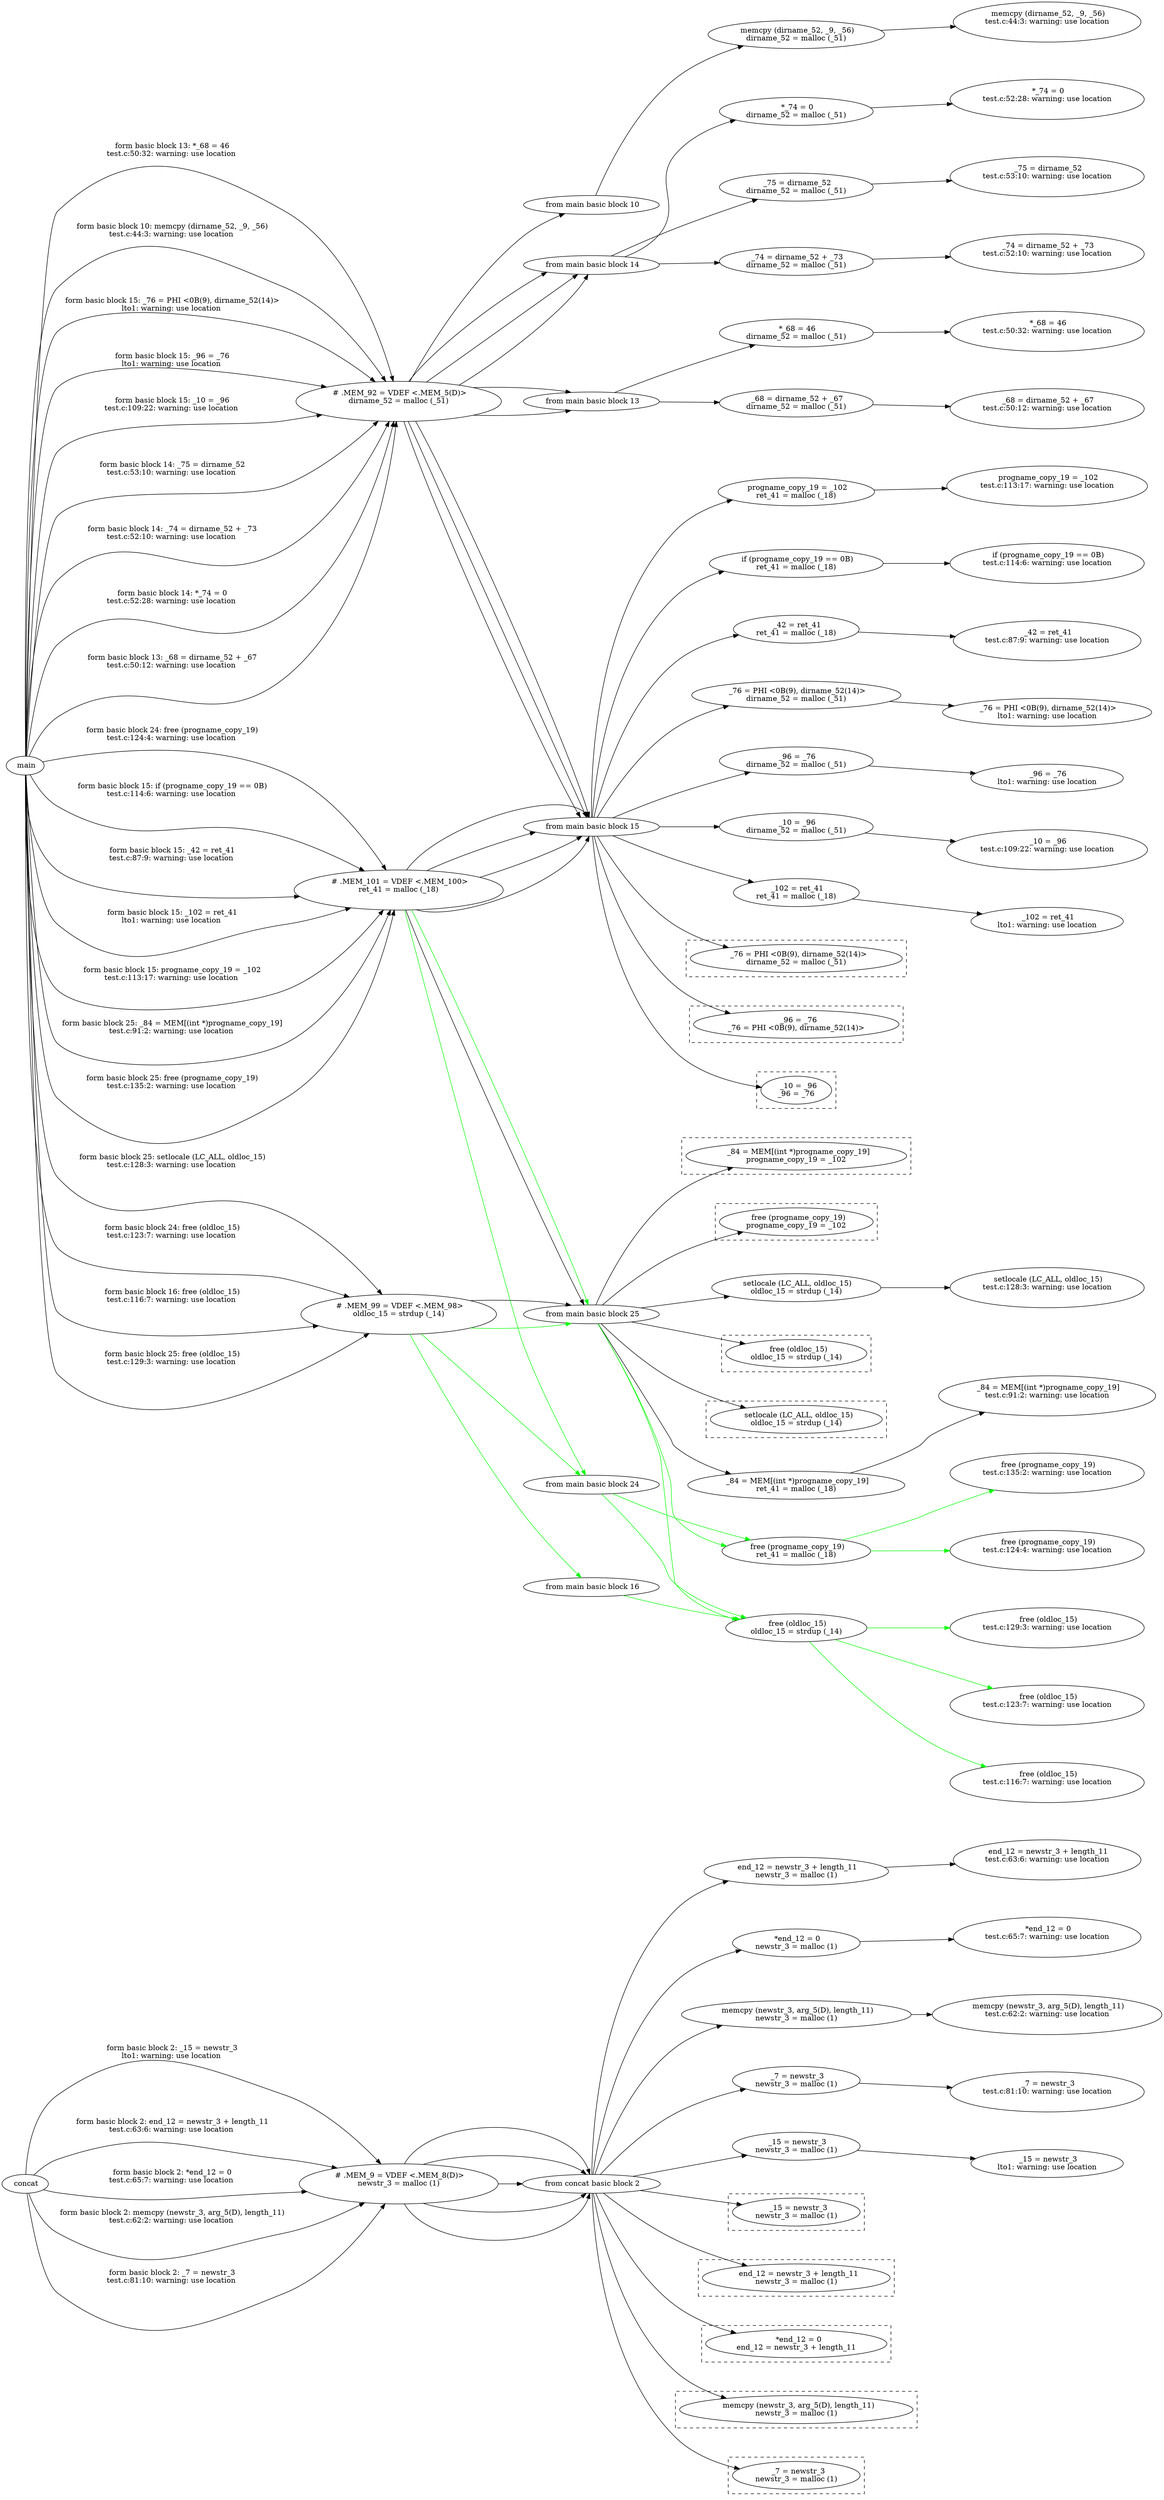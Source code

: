digraph {constraint=false ;rankdir = LR; rank=same; nodesep=1.0; 


" concat
"->


" # .MEM_9 = VDEF <.MEM_8(D)>
newstr_3 = malloc (1)

"

[label=" form basic block 2: _15 = newstr_3
lto1: warning: use location
" ]

" # .MEM_9 = VDEF <.MEM_8(D)>
newstr_3 = malloc (1)

"->

" from concat basic block 2"

->" _15 = newstr_3
newstr_3 = malloc (1)
"

->" _15 = newstr_3
lto1: warning: use location
"

" concat
"->


" # .MEM_9 = VDEF <.MEM_8(D)>
newstr_3 = malloc (1)

"

[label=" form basic block 2: end_12 = newstr_3 + length_11
test.c:63:6: warning: use location

" ]

" # .MEM_9 = VDEF <.MEM_8(D)>
newstr_3 = malloc (1)

"->

" from concat basic block 2"

->" end_12 = newstr_3 + length_11
newstr_3 = malloc (1)
"

->" end_12 = newstr_3 + length_11
test.c:63:6: warning: use location

"

" concat
"->


" # .MEM_9 = VDEF <.MEM_8(D)>
newstr_3 = malloc (1)

"

[label=" form basic block 2: *end_12 = 0
test.c:65:7: warning: use location

" ]

" # .MEM_9 = VDEF <.MEM_8(D)>
newstr_3 = malloc (1)

"->

" from concat basic block 2"

->" *end_12 = 0
newstr_3 = malloc (1)
"

->" *end_12 = 0
test.c:65:7: warning: use location

"

" concat
"->


" # .MEM_9 = VDEF <.MEM_8(D)>
newstr_3 = malloc (1)

"

[label=" form basic block 2: memcpy (newstr_3, arg_5(D), length_11)
test.c:62:2: warning: use location

" ]

" # .MEM_9 = VDEF <.MEM_8(D)>
newstr_3 = malloc (1)

"->

" from concat basic block 2"

->" memcpy (newstr_3, arg_5(D), length_11)
newstr_3 = malloc (1)
"

->" memcpy (newstr_3, arg_5(D), length_11)
test.c:62:2: warning: use location

"


" concat
"->


" # .MEM_9 = VDEF <.MEM_8(D)>
newstr_3 = malloc (1)

"

[label=" form basic block 2: _7 = newstr_3
test.c:81:10: warning: use location

" ]

" # .MEM_9 = VDEF <.MEM_8(D)>
newstr_3 = malloc (1)

"->

" from concat basic block 2"

->" _7 = newstr_3
newstr_3 = malloc (1)
"

->" _7 = newstr_3
test.c:81:10: warning: use location

"

" from concat basic block 2"

->subgraph cluster_1373767220 { style ="dashed";"  _15 = newstr_3
newstr_3 = malloc (1)
";}

" from concat basic block 2"

->subgraph cluster_9001862 { style ="dashed";"  end_12 = newstr_3 + length_11
newstr_3 = malloc (1)
";}

" from concat basic block 2"

->subgraph cluster_1061855517 { style ="dashed";"  *end_12 = 0
end_12 = newstr_3 + length_11
";}

" from concat basic block 2"

->subgraph cluster_932246352 { style ="dashed";"  memcpy (newstr_3, arg_5(D), length_11)
newstr_3 = malloc (1)
";}

" from concat basic block 2"

->subgraph cluster_697927104 { style ="dashed";"  _7 = newstr_3
newstr_3 = malloc (1)
";}








" main
"->


" # .MEM_92 = VDEF <.MEM_5(D)>
dirname_52 = malloc (_51)

"

[label=" form basic block 15: _76 = PHI <0B(9), dirname_52(14)>
lto1: warning: use location
" ]

" # .MEM_92 = VDEF <.MEM_5(D)>
dirname_52 = malloc (_51)

"->

" from main basic block 15"

->" _76 = PHI <0B(9), dirname_52(14)>
dirname_52 = malloc (_51)
"

->" _76 = PHI <0B(9), dirname_52(14)>
lto1: warning: use location
"


" main
"->


" # .MEM_92 = VDEF <.MEM_5(D)>
dirname_52 = malloc (_51)

"

[label=" form basic block 15: _96 = _76
lto1: warning: use location
" ]

" # .MEM_92 = VDEF <.MEM_5(D)>
dirname_52 = malloc (_51)

"->

" from main basic block 15"

->" _96 = _76
dirname_52 = malloc (_51)
"

->" _96 = _76
lto1: warning: use location
"

" main
"->


" # .MEM_92 = VDEF <.MEM_5(D)>
dirname_52 = malloc (_51)

"

[label=" form basic block 15: _10 = _96
test.c:109:22: warning: use location

" ]

" # .MEM_92 = VDEF <.MEM_5(D)>
dirname_52 = malloc (_51)

"->

" from main basic block 15"

->" _10 = _96
dirname_52 = malloc (_51)
"

->" _10 = _96
test.c:109:22: warning: use location

"

" main
"->


" # .MEM_92 = VDEF <.MEM_5(D)>
dirname_52 = malloc (_51)

"

[label=" form basic block 14: _75 = dirname_52
test.c:53:10: warning: use location

" ]

" # .MEM_92 = VDEF <.MEM_5(D)>
dirname_52 = malloc (_51)

"->

" from main basic block 14"

->" _75 = dirname_52
dirname_52 = malloc (_51)
"

->" _75 = dirname_52
test.c:53:10: warning: use location

"

" main
"->


" # .MEM_92 = VDEF <.MEM_5(D)>
dirname_52 = malloc (_51)

"

[label=" form basic block 14: _74 = dirname_52 + _73
test.c:52:10: warning: use location

" ]

" # .MEM_92 = VDEF <.MEM_5(D)>
dirname_52 = malloc (_51)

"->

" from main basic block 14"

->" _74 = dirname_52 + _73
dirname_52 = malloc (_51)
"

->" _74 = dirname_52 + _73
test.c:52:10: warning: use location

"

" main
"->


" # .MEM_92 = VDEF <.MEM_5(D)>
dirname_52 = malloc (_51)

"

[label=" form basic block 14: *_74 = 0
test.c:52:28: warning: use location

" ]

" # .MEM_92 = VDEF <.MEM_5(D)>
dirname_52 = malloc (_51)

"->

" from main basic block 14"

->" *_74 = 0
dirname_52 = malloc (_51)
"

->" *_74 = 0
test.c:52:28: warning: use location

"

" main
"->


" # .MEM_92 = VDEF <.MEM_5(D)>
dirname_52 = malloc (_51)

"

[label=" form basic block 13: _68 = dirname_52 + _67
test.c:50:12: warning: use location

" ]

" # .MEM_92 = VDEF <.MEM_5(D)>
dirname_52 = malloc (_51)

"->

" from main basic block 13"

->" _68 = dirname_52 + _67
dirname_52 = malloc (_51)
"

->" _68 = dirname_52 + _67
test.c:50:12: warning: use location

"

" main
"->


" # .MEM_92 = VDEF <.MEM_5(D)>
dirname_52 = malloc (_51)

"

[label=" form basic block 13: *_68 = 46
test.c:50:32: warning: use location

" ]

" # .MEM_92 = VDEF <.MEM_5(D)>
dirname_52 = malloc (_51)

"->

" from main basic block 13"

->" *_68 = 46
dirname_52 = malloc (_51)
"

->" *_68 = 46
test.c:50:32: warning: use location

"

" main
"->


" # .MEM_92 = VDEF <.MEM_5(D)>
dirname_52 = malloc (_51)

"

[label=" form basic block 10: memcpy (dirname_52, _9, _56)
test.c:44:3: warning: use location

" ]

" # .MEM_92 = VDEF <.MEM_5(D)>
dirname_52 = malloc (_51)

"->

" from main basic block 10"

->" memcpy (dirname_52, _9, _56)
dirname_52 = malloc (_51)
"

->" memcpy (dirname_52, _9, _56)
test.c:44:3: warning: use location

"


" from main basic block 15"

->subgraph cluster_971685521 { style ="dashed";"  _76 = PHI <0B(9), dirname_52(14)>
dirname_52 = malloc (_51)
";}

" from main basic block 15"

->subgraph cluster_399343144 { style ="dashed";"  _96 = _76
_76 = PHI <0B(9), dirname_52(14)>
";}

" from main basic block 15"

->subgraph cluster_1393492390 { style ="dashed";"  _10 = _96
_96 = _76
";}








" main
"->


" # .MEM_99 = VDEF <.MEM_98>
oldloc_15 = strdup (_14)

"

[label=" form basic block 25: free (oldloc_15)
test.c:129:3: warning: use location

" ]

" # .MEM_99 = VDEF <.MEM_98>
oldloc_15 = strdup (_14)

"->

" from main basic block 25"

->" free (oldloc_15)
oldloc_15 = strdup (_14)
"

->" free (oldloc_15)
test.c:129:3: warning: use location

"

[color="green" ]


" main
"->


" # .MEM_99 = VDEF <.MEM_98>
oldloc_15 = strdup (_14)

"

[label=" form basic block 25: setlocale (LC_ALL, oldloc_15)
test.c:128:3: warning: use location

" ]

" # .MEM_99 = VDEF <.MEM_98>
oldloc_15 = strdup (_14)

"->

" from main basic block 25"

->" setlocale (LC_ALL, oldloc_15)
oldloc_15 = strdup (_14)
"

->" setlocale (LC_ALL, oldloc_15)
test.c:128:3: warning: use location

"


" main
"->


" # .MEM_99 = VDEF <.MEM_98>
oldloc_15 = strdup (_14)

"

[label=" form basic block 24: free (oldloc_15)
test.c:123:7: warning: use location

" ]

" # .MEM_99 = VDEF <.MEM_98>
oldloc_15 = strdup (_14)

"->

" from main basic block 24"

->" free (oldloc_15)
oldloc_15 = strdup (_14)
"

->" free (oldloc_15)
test.c:123:7: warning: use location

"

[color="green" ]


" main
"->


" # .MEM_99 = VDEF <.MEM_98>
oldloc_15 = strdup (_14)

"

[label=" form basic block 16: free (oldloc_15)
test.c:116:7: warning: use location

" ]

" # .MEM_99 = VDEF <.MEM_98>
oldloc_15 = strdup (_14)

"->

" from main basic block 16"

->" free (oldloc_15)
oldloc_15 = strdup (_14)
"

->" free (oldloc_15)
test.c:116:7: warning: use location

"

[color="green" ]


" from main basic block 25"

->subgraph cluster_633448211 { style ="dashed";"  free (oldloc_15)
oldloc_15 = strdup (_14)
";}

" from main basic block 25"

->subgraph cluster_2032048241 { style ="dashed";"  setlocale (LC_ALL, oldloc_15)
oldloc_15 = strdup (_14)
";}








" main
"->


" # .MEM_101 = VDEF <.MEM_100>
ret_41 = malloc (_18)

"

[label=" form basic block 15: _102 = ret_41
lto1: warning: use location
" ]

" # .MEM_101 = VDEF <.MEM_100>
ret_41 = malloc (_18)

"->

" from main basic block 15"

->" _102 = ret_41
ret_41 = malloc (_18)
"

->" _102 = ret_41
lto1: warning: use location
"

" main
"->


" # .MEM_101 = VDEF <.MEM_100>
ret_41 = malloc (_18)

"

[label=" form basic block 15: progname_copy_19 = _102
test.c:113:17: warning: use location

" ]

" # .MEM_101 = VDEF <.MEM_100>
ret_41 = malloc (_18)

"->

" from main basic block 15"

->" progname_copy_19 = _102
ret_41 = malloc (_18)
"

->" progname_copy_19 = _102
test.c:113:17: warning: use location

"

" main
"->


" # .MEM_101 = VDEF <.MEM_100>
ret_41 = malloc (_18)

"

[label=" form basic block 25: _84 = MEM[(int *)progname_copy_19]
test.c:91:2: warning: use location

" ]

" # .MEM_101 = VDEF <.MEM_100>
ret_41 = malloc (_18)

"->

" from main basic block 25"

->" _84 = MEM[(int *)progname_copy_19]
ret_41 = malloc (_18)
"

->" _84 = MEM[(int *)progname_copy_19]
test.c:91:2: warning: use location

"

" main
"->


" # .MEM_101 = VDEF <.MEM_100>
ret_41 = malloc (_18)

"

[label=" form basic block 25: free (progname_copy_19)
test.c:135:2: warning: use location

" ]

" # .MEM_101 = VDEF <.MEM_100>
ret_41 = malloc (_18)

"->

" from main basic block 25"

->" free (progname_copy_19)
ret_41 = malloc (_18)
"

->" free (progname_copy_19)
test.c:135:2: warning: use location

"

[color="green" ]


" main
"->


" # .MEM_101 = VDEF <.MEM_100>
ret_41 = malloc (_18)

"

[label=" form basic block 24: free (progname_copy_19)
test.c:124:4: warning: use location

" ]

" # .MEM_101 = VDEF <.MEM_100>
ret_41 = malloc (_18)

"->

" from main basic block 24"

->" free (progname_copy_19)
ret_41 = malloc (_18)
"

->" free (progname_copy_19)
test.c:124:4: warning: use location

"

[color="green" ]


" main
"->


" # .MEM_101 = VDEF <.MEM_100>
ret_41 = malloc (_18)

"

[label=" form basic block 15: if (progname_copy_19 == 0B)
test.c:114:6: warning: use location

" ]

" # .MEM_101 = VDEF <.MEM_100>
ret_41 = malloc (_18)

"->

" from main basic block 15"

->" if (progname_copy_19 == 0B)
ret_41 = malloc (_18)
"

->" if (progname_copy_19 == 0B)
test.c:114:6: warning: use location

"


" main
"->


" # .MEM_101 = VDEF <.MEM_100>
ret_41 = malloc (_18)

"

[label=" form basic block 15: _42 = ret_41
test.c:87:9: warning: use location

" ]

" # .MEM_101 = VDEF <.MEM_100>
ret_41 = malloc (_18)

"->

" from main basic block 15"

->" _42 = ret_41
ret_41 = malloc (_18)
"

->" _42 = ret_41
test.c:87:9: warning: use location

"

" from main basic block 25"

->subgraph cluster_237995542 { style ="dashed";"  _84 = MEM[(int *)progname_copy_19]
progname_copy_19 = _102
";}

" from main basic block 25"

->subgraph cluster_1975602497 { style ="dashed";"  free (progname_copy_19)
progname_copy_19 = _102
";} }
